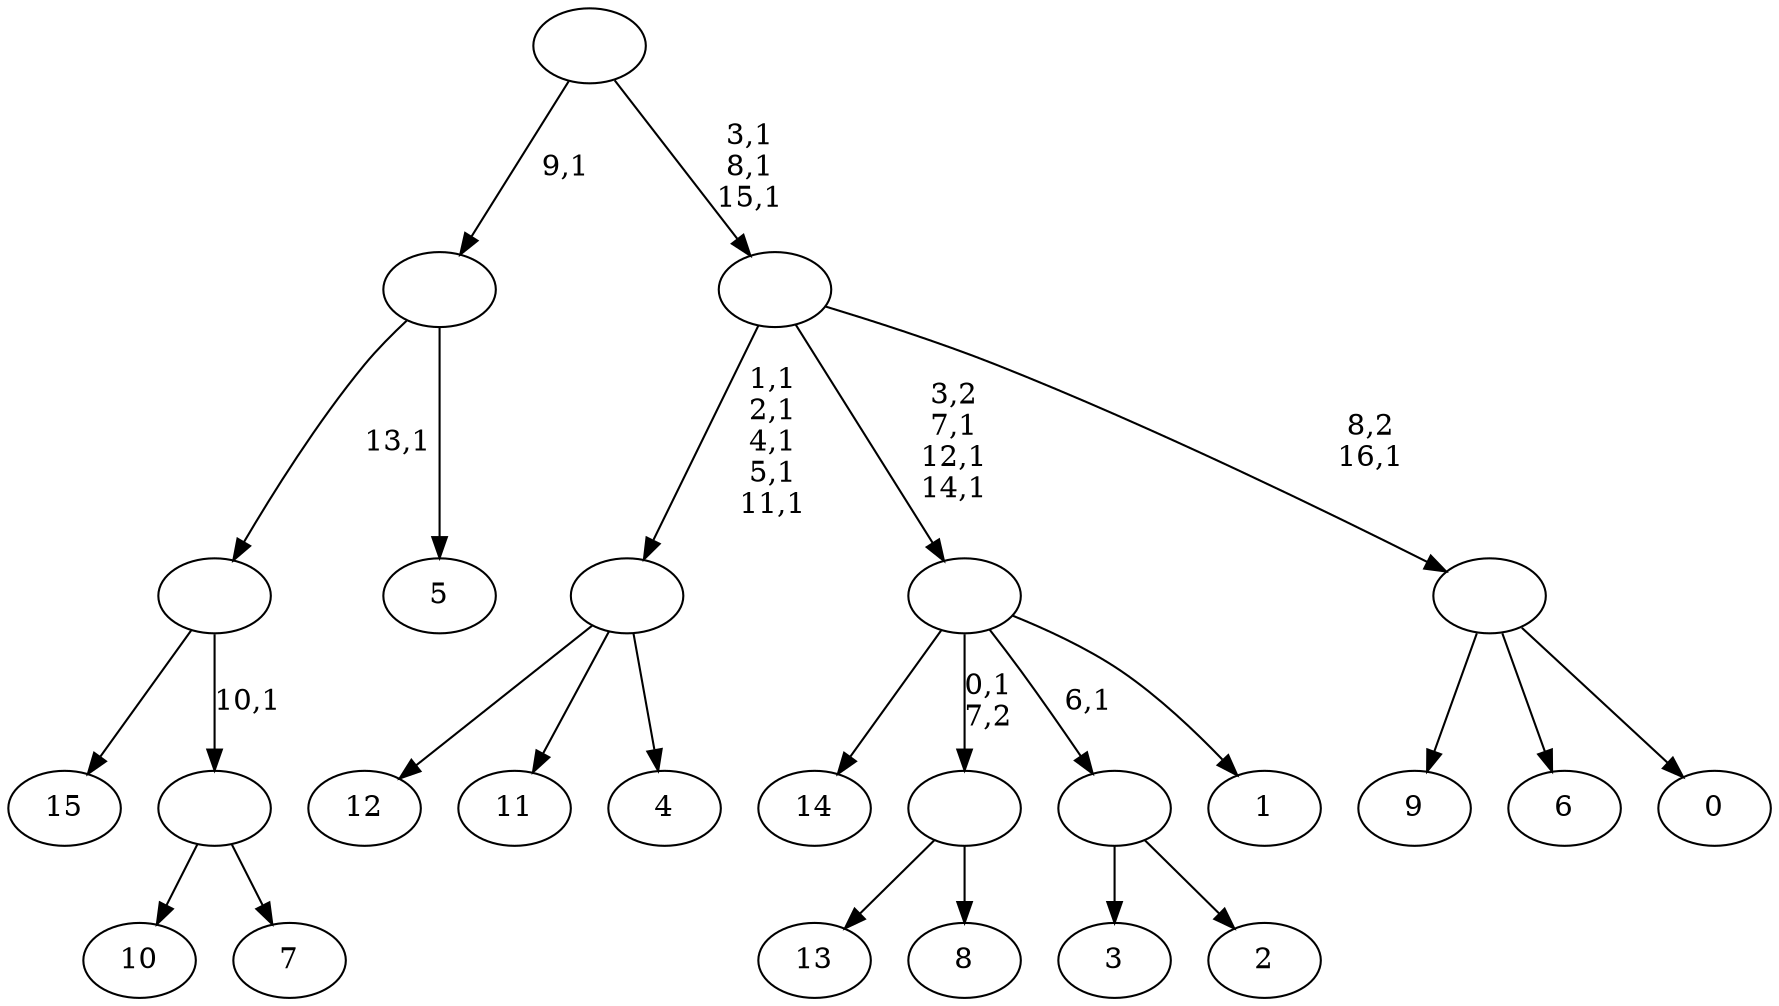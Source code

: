 digraph T {
	33 [label="15"]
	32 [label="14"]
	31 [label="13"]
	30 [label="12"]
	29 [label="11"]
	28 [label="10"]
	27 [label="9"]
	26 [label="8"]
	25 [label=""]
	24 [label="7"]
	23 [label=""]
	22 [label=""]
	21 [label="6"]
	20 [label="5"]
	19 [label=""]
	18 [label="4"]
	17 [label=""]
	12 [label="3"]
	11 [label="2"]
	10 [label=""]
	9 [label="1"]
	8 [label=""]
	5 [label="0"]
	4 [label=""]
	3 [label=""]
	0 [label=""]
	25 -> 31 [label=""]
	25 -> 26 [label=""]
	23 -> 28 [label=""]
	23 -> 24 [label=""]
	22 -> 33 [label=""]
	22 -> 23 [label="10,1"]
	19 -> 22 [label="13,1"]
	19 -> 20 [label=""]
	17 -> 30 [label=""]
	17 -> 29 [label=""]
	17 -> 18 [label=""]
	10 -> 12 [label=""]
	10 -> 11 [label=""]
	8 -> 32 [label=""]
	8 -> 25 [label="0,1\n7,2"]
	8 -> 10 [label="6,1"]
	8 -> 9 [label=""]
	4 -> 27 [label=""]
	4 -> 21 [label=""]
	4 -> 5 [label=""]
	3 -> 8 [label="3,2\n7,1\n12,1\n14,1"]
	3 -> 17 [label="1,1\n2,1\n4,1\n5,1\n11,1"]
	3 -> 4 [label="8,2\n16,1"]
	0 -> 3 [label="3,1\n8,1\n15,1"]
	0 -> 19 [label="9,1"]
}

